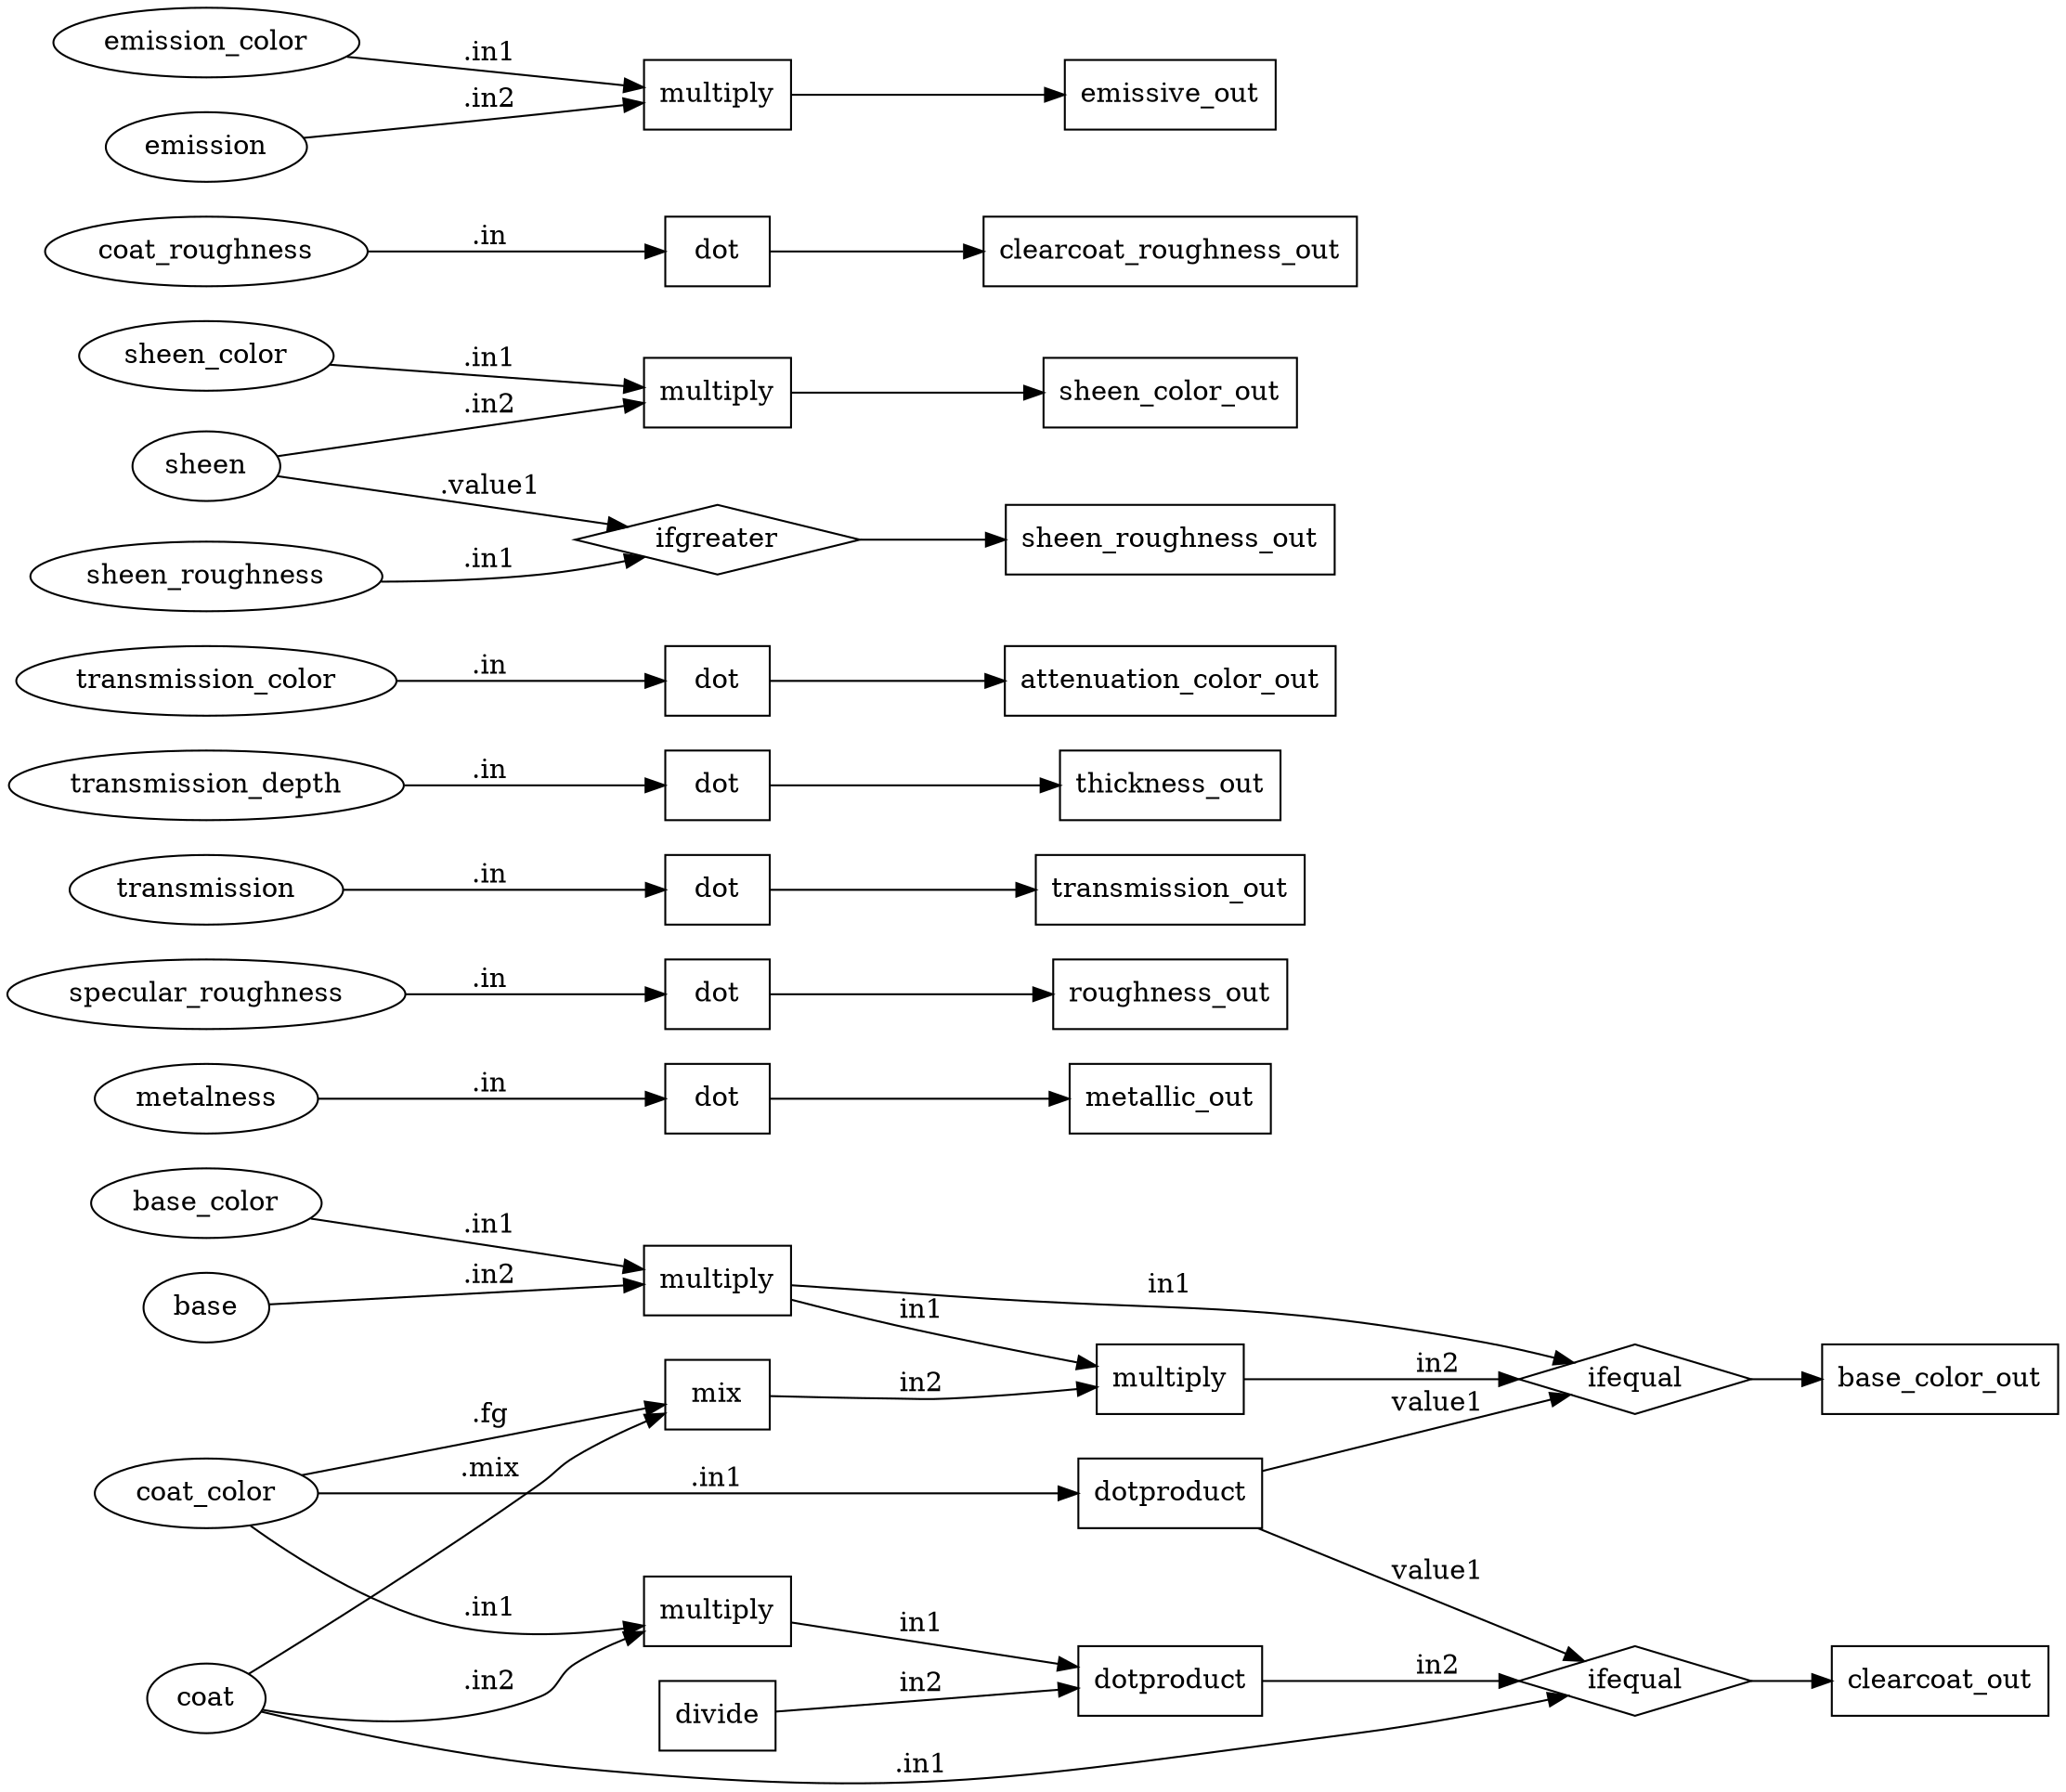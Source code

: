 digraph {
  rankdir = LR;
    NG_standard_surface_to_gltf_pbr_base_color [label= "ifequal"];
    NG_standard_surface_to_gltf_pbr_base_color[shape = diamond];
    NG_standard_surface_to_gltf_pbr_base_color ->     NG_standard_surface_to_gltf_pbr_base_color_out;
    NG_standard_surface_to_gltf_pbr_base_color_out [label= "base_color_out"];
    NG_standard_surface_to_gltf_pbr_base_color_out[shape = box]; 
    NG_standard_surface_to_gltf_pbr_has_coat_color [label= "dotproduct"];
    NG_standard_surface_to_gltf_pbr_has_coat_color[shape = box];
    NG_standard_surface_to_gltf_pbr_has_coat_color ->     NG_standard_surface_to_gltf_pbr_base_color [label= "value1"];
    NG_standard_surface_to_gltf_pbr_base_color [label= "ifequal"];
    NG_standard_surface_to_gltf_pbr_base_color[shape = diamond]; 
    NG_standard_surface_to_gltf_pbr_coat_colorINT [label="coat_color"];
    NG_standard_surface_to_gltf_pbr_coat_colorINT [shape = ellipse];
    NG_standard_surface_to_gltf_pbr_has_coat_color [label="dotproduct"];
    NG_standard_surface_to_gltf_pbr_coat_colorINT -> NG_standard_surface_to_gltf_pbr_has_coat_color [label=".in1"];
    NG_standard_surface_to_gltf_pbr_scaledBaseColor [label= "multiply"];
    NG_standard_surface_to_gltf_pbr_scaledBaseColor[shape = box];
    NG_standard_surface_to_gltf_pbr_scaledBaseColor ->     NG_standard_surface_to_gltf_pbr_base_color [label= "in1"];
    NG_standard_surface_to_gltf_pbr_base_color [label= "ifequal"];
    NG_standard_surface_to_gltf_pbr_base_color[shape = diamond]; 
    NG_standard_surface_to_gltf_pbr_base_colorINT [label="base_color"];
    NG_standard_surface_to_gltf_pbr_base_colorINT [shape = ellipse];
    NG_standard_surface_to_gltf_pbr_scaledBaseColor [label="multiply"];
    NG_standard_surface_to_gltf_pbr_base_colorINT -> NG_standard_surface_to_gltf_pbr_scaledBaseColor [label=".in1"];
    NG_standard_surface_to_gltf_pbr_baseINT [label="base"];
    NG_standard_surface_to_gltf_pbr_baseINT [shape = ellipse];
    NG_standard_surface_to_gltf_pbr_scaledBaseColor [label="multiply"];
    NG_standard_surface_to_gltf_pbr_baseINT -> NG_standard_surface_to_gltf_pbr_scaledBaseColor [label=".in2"];
    NG_standard_surface_to_gltf_pbr_mixedBaseColor [label= "multiply"];
    NG_standard_surface_to_gltf_pbr_mixedBaseColor[shape = box];
    NG_standard_surface_to_gltf_pbr_mixedBaseColor ->     NG_standard_surface_to_gltf_pbr_base_color [label= "in2"];
    NG_standard_surface_to_gltf_pbr_base_color [label= "ifequal"];
    NG_standard_surface_to_gltf_pbr_base_color[shape = diamond]; 
    NG_standard_surface_to_gltf_pbr_scaledBaseColor [label= "multiply"];
    NG_standard_surface_to_gltf_pbr_scaledBaseColor[shape = box];
    NG_standard_surface_to_gltf_pbr_scaledBaseColor ->     NG_standard_surface_to_gltf_pbr_mixedBaseColor [label= "in1"];
    NG_standard_surface_to_gltf_pbr_mixedBaseColor [label= "multiply"];
    NG_standard_surface_to_gltf_pbr_mixedBaseColor[shape = box]; 
    NG_standard_surface_to_gltf_pbr_coatAttenuation [label= "mix"];
    NG_standard_surface_to_gltf_pbr_coatAttenuation[shape = box];
    NG_standard_surface_to_gltf_pbr_coatAttenuation ->     NG_standard_surface_to_gltf_pbr_mixedBaseColor [label= "in2"];
    NG_standard_surface_to_gltf_pbr_mixedBaseColor [label= "multiply"];
    NG_standard_surface_to_gltf_pbr_mixedBaseColor[shape = box]; 
    NG_standard_surface_to_gltf_pbr_coat_colorINT [label="coat_color"];
    NG_standard_surface_to_gltf_pbr_coat_colorINT [shape = ellipse];
    NG_standard_surface_to_gltf_pbr_coatAttenuation [label="mix"];
    NG_standard_surface_to_gltf_pbr_coat_colorINT -> NG_standard_surface_to_gltf_pbr_coatAttenuation [label=".fg"];
    NG_standard_surface_to_gltf_pbr_coatINT [label="coat"];
    NG_standard_surface_to_gltf_pbr_coatINT [shape = ellipse];
    NG_standard_surface_to_gltf_pbr_coatAttenuation [label="mix"];
    NG_standard_surface_to_gltf_pbr_coatINT -> NG_standard_surface_to_gltf_pbr_coatAttenuation [label=".mix"];
    NG_standard_surface_to_gltf_pbr_metallic [label= "dot"];
    NG_standard_surface_to_gltf_pbr_metallic[shape = box];
    NG_standard_surface_to_gltf_pbr_metallic ->     NG_standard_surface_to_gltf_pbr_metallic_out;
    NG_standard_surface_to_gltf_pbr_metallic_out [label= "metallic_out"];
    NG_standard_surface_to_gltf_pbr_metallic_out[shape = box]; 
    NG_standard_surface_to_gltf_pbr_metalnessINT [label="metalness"];
    NG_standard_surface_to_gltf_pbr_metalnessINT [shape = ellipse];
    NG_standard_surface_to_gltf_pbr_metallic [label="dot"];
    NG_standard_surface_to_gltf_pbr_metalnessINT -> NG_standard_surface_to_gltf_pbr_metallic [label=".in"];
    NG_standard_surface_to_gltf_pbr_roughness [label= "dot"];
    NG_standard_surface_to_gltf_pbr_roughness[shape = box];
    NG_standard_surface_to_gltf_pbr_roughness ->     NG_standard_surface_to_gltf_pbr_roughness_out;
    NG_standard_surface_to_gltf_pbr_roughness_out [label= "roughness_out"];
    NG_standard_surface_to_gltf_pbr_roughness_out[shape = box]; 
    NG_standard_surface_to_gltf_pbr_specular_roughnessINT [label="specular_roughness"];
    NG_standard_surface_to_gltf_pbr_specular_roughnessINT [shape = ellipse];
    NG_standard_surface_to_gltf_pbr_roughness [label="dot"];
    NG_standard_surface_to_gltf_pbr_specular_roughnessINT -> NG_standard_surface_to_gltf_pbr_roughness [label=".in"];
    NG_standard_surface_to_gltf_pbr_transmission [label= "dot"];
    NG_standard_surface_to_gltf_pbr_transmission[shape = box];
    NG_standard_surface_to_gltf_pbr_transmission ->     NG_standard_surface_to_gltf_pbr_transmission_out;
    NG_standard_surface_to_gltf_pbr_transmission_out [label= "transmission_out"];
    NG_standard_surface_to_gltf_pbr_transmission_out[shape = box]; 
    NG_standard_surface_to_gltf_pbr_transmissionINT [label="transmission"];
    NG_standard_surface_to_gltf_pbr_transmissionINT [shape = ellipse];
    NG_standard_surface_to_gltf_pbr_transmission [label="dot"];
    NG_standard_surface_to_gltf_pbr_transmissionINT -> NG_standard_surface_to_gltf_pbr_transmission [label=".in"];
    NG_standard_surface_to_gltf_pbr_thickness [label= "dot"];
    NG_standard_surface_to_gltf_pbr_thickness[shape = box];
    NG_standard_surface_to_gltf_pbr_thickness ->     NG_standard_surface_to_gltf_pbr_thickness_out;
    NG_standard_surface_to_gltf_pbr_thickness_out [label= "thickness_out"];
    NG_standard_surface_to_gltf_pbr_thickness_out[shape = box]; 
    NG_standard_surface_to_gltf_pbr_transmission_depthINT [label="transmission_depth"];
    NG_standard_surface_to_gltf_pbr_transmission_depthINT [shape = ellipse];
    NG_standard_surface_to_gltf_pbr_thickness [label="dot"];
    NG_standard_surface_to_gltf_pbr_transmission_depthINT -> NG_standard_surface_to_gltf_pbr_thickness [label=".in"];
    NG_standard_surface_to_gltf_pbr_attenuation_color [label= "dot"];
    NG_standard_surface_to_gltf_pbr_attenuation_color[shape = box];
    NG_standard_surface_to_gltf_pbr_attenuation_color ->     NG_standard_surface_to_gltf_pbr_attenuation_color_out;
    NG_standard_surface_to_gltf_pbr_attenuation_color_out [label= "attenuation_color_out"];
    NG_standard_surface_to_gltf_pbr_attenuation_color_out[shape = box]; 
    NG_standard_surface_to_gltf_pbr_transmission_colorINT [label="transmission_color"];
    NG_standard_surface_to_gltf_pbr_transmission_colorINT [shape = ellipse];
    NG_standard_surface_to_gltf_pbr_attenuation_color [label="dot"];
    NG_standard_surface_to_gltf_pbr_transmission_colorINT -> NG_standard_surface_to_gltf_pbr_attenuation_color [label=".in"];
    NG_standard_surface_to_gltf_pbr_sheen_color [label= "multiply"];
    NG_standard_surface_to_gltf_pbr_sheen_color[shape = box];
    NG_standard_surface_to_gltf_pbr_sheen_color ->     NG_standard_surface_to_gltf_pbr_sheen_color_out;
    NG_standard_surface_to_gltf_pbr_sheen_color_out [label= "sheen_color_out"];
    NG_standard_surface_to_gltf_pbr_sheen_color_out[shape = box]; 
    NG_standard_surface_to_gltf_pbr_sheen_colorINT [label="sheen_color"];
    NG_standard_surface_to_gltf_pbr_sheen_colorINT [shape = ellipse];
    NG_standard_surface_to_gltf_pbr_sheen_color [label="multiply"];
    NG_standard_surface_to_gltf_pbr_sheen_colorINT -> NG_standard_surface_to_gltf_pbr_sheen_color [label=".in1"];
    NG_standard_surface_to_gltf_pbr_sheenINT [label="sheen"];
    NG_standard_surface_to_gltf_pbr_sheenINT [shape = ellipse];
    NG_standard_surface_to_gltf_pbr_sheen_color [label="multiply"];
    NG_standard_surface_to_gltf_pbr_sheenINT -> NG_standard_surface_to_gltf_pbr_sheen_color [label=".in2"];
    NG_standard_surface_to_gltf_pbr_sheen_roughness [label= "ifgreater"];
    NG_standard_surface_to_gltf_pbr_sheen_roughness[shape = diamond];
    NG_standard_surface_to_gltf_pbr_sheen_roughness ->     NG_standard_surface_to_gltf_pbr_sheen_roughness_out;
    NG_standard_surface_to_gltf_pbr_sheen_roughness_out [label= "sheen_roughness_out"];
    NG_standard_surface_to_gltf_pbr_sheen_roughness_out[shape = box]; 
    NG_standard_surface_to_gltf_pbr_sheenINT [label="sheen"];
    NG_standard_surface_to_gltf_pbr_sheenINT [shape = ellipse];
    NG_standard_surface_to_gltf_pbr_sheen_roughness [label="ifgreater"];
    NG_standard_surface_to_gltf_pbr_sheenINT -> NG_standard_surface_to_gltf_pbr_sheen_roughness [label=".value1"];
    NG_standard_surface_to_gltf_pbr_sheen_roughnessINT [label="sheen_roughness"];
    NG_standard_surface_to_gltf_pbr_sheen_roughnessINT [shape = ellipse];
    NG_standard_surface_to_gltf_pbr_sheen_roughness [label="ifgreater"];
    NG_standard_surface_to_gltf_pbr_sheen_roughnessINT -> NG_standard_surface_to_gltf_pbr_sheen_roughness [label=".in1"];
    NG_standard_surface_to_gltf_pbr_clearcoat [label= "ifequal"];
    NG_standard_surface_to_gltf_pbr_clearcoat[shape = diamond];
    NG_standard_surface_to_gltf_pbr_clearcoat ->     NG_standard_surface_to_gltf_pbr_clearcoat_out;
    NG_standard_surface_to_gltf_pbr_clearcoat_out [label= "clearcoat_out"];
    NG_standard_surface_to_gltf_pbr_clearcoat_out[shape = box]; 
    NG_standard_surface_to_gltf_pbr_coatINT [label="coat"];
    NG_standard_surface_to_gltf_pbr_coatINT [shape = ellipse];
    NG_standard_surface_to_gltf_pbr_clearcoat [label="ifequal"];
    NG_standard_surface_to_gltf_pbr_coatINT -> NG_standard_surface_to_gltf_pbr_clearcoat [label=".in1"];
    NG_standard_surface_to_gltf_pbr_has_coat_color [label= "dotproduct"];
    NG_standard_surface_to_gltf_pbr_has_coat_color[shape = box];
    NG_standard_surface_to_gltf_pbr_has_coat_color ->     NG_standard_surface_to_gltf_pbr_clearcoat [label= "value1"];
    NG_standard_surface_to_gltf_pbr_clearcoat [label= "ifequal"];
    NG_standard_surface_to_gltf_pbr_clearcoat[shape = diamond]; 
    NG_standard_surface_to_gltf_pbr_weightedCoat [label= "dotproduct"];
    NG_standard_surface_to_gltf_pbr_weightedCoat[shape = box];
    NG_standard_surface_to_gltf_pbr_weightedCoat ->     NG_standard_surface_to_gltf_pbr_clearcoat [label= "in2"];
    NG_standard_surface_to_gltf_pbr_clearcoat [label= "ifequal"];
    NG_standard_surface_to_gltf_pbr_clearcoat[shape = diamond]; 
    NG_standard_surface_to_gltf_pbr_coatColor [label= "multiply"];
    NG_standard_surface_to_gltf_pbr_coatColor[shape = box];
    NG_standard_surface_to_gltf_pbr_coatColor ->     NG_standard_surface_to_gltf_pbr_weightedCoat [label= "in1"];
    NG_standard_surface_to_gltf_pbr_weightedCoat [label= "dotproduct"];
    NG_standard_surface_to_gltf_pbr_weightedCoat[shape = box]; 
    NG_standard_surface_to_gltf_pbr_coat_colorINT [label="coat_color"];
    NG_standard_surface_to_gltf_pbr_coat_colorINT [shape = ellipse];
    NG_standard_surface_to_gltf_pbr_coatColor [label="multiply"];
    NG_standard_surface_to_gltf_pbr_coat_colorINT -> NG_standard_surface_to_gltf_pbr_coatColor [label=".in1"];
    NG_standard_surface_to_gltf_pbr_coatINT [label="coat"];
    NG_standard_surface_to_gltf_pbr_coatINT [shape = ellipse];
    NG_standard_surface_to_gltf_pbr_coatColor [label="multiply"];
    NG_standard_surface_to_gltf_pbr_coatINT -> NG_standard_surface_to_gltf_pbr_coatColor [label=".in2"];
    NG_standard_surface_to_gltf_pbr_constantOneThird [label= "divide"];
    NG_standard_surface_to_gltf_pbr_constantOneThird[shape = box];
    NG_standard_surface_to_gltf_pbr_constantOneThird ->     NG_standard_surface_to_gltf_pbr_weightedCoat [label= "in2"];
    NG_standard_surface_to_gltf_pbr_weightedCoat [label= "dotproduct"];
    NG_standard_surface_to_gltf_pbr_weightedCoat[shape = box]; 
    NG_standard_surface_to_gltf_pbr_clearcoat_roughness [label= "dot"];
    NG_standard_surface_to_gltf_pbr_clearcoat_roughness[shape = box];
    NG_standard_surface_to_gltf_pbr_clearcoat_roughness ->     NG_standard_surface_to_gltf_pbr_clearcoat_roughness_out;
    NG_standard_surface_to_gltf_pbr_clearcoat_roughness_out [label= "clearcoat_roughness_out"];
    NG_standard_surface_to_gltf_pbr_clearcoat_roughness_out[shape = box]; 
    NG_standard_surface_to_gltf_pbr_coat_roughnessINT [label="coat_roughness"];
    NG_standard_surface_to_gltf_pbr_coat_roughnessINT [shape = ellipse];
    NG_standard_surface_to_gltf_pbr_clearcoat_roughness [label="dot"];
    NG_standard_surface_to_gltf_pbr_coat_roughnessINT -> NG_standard_surface_to_gltf_pbr_clearcoat_roughness [label=".in"];
    NG_standard_surface_to_gltf_pbr_emissive [label= "multiply"];
    NG_standard_surface_to_gltf_pbr_emissive[shape = box];
    NG_standard_surface_to_gltf_pbr_emissive ->     NG_standard_surface_to_gltf_pbr_emissive_out;
    NG_standard_surface_to_gltf_pbr_emissive_out [label= "emissive_out"];
    NG_standard_surface_to_gltf_pbr_emissive_out[shape = box]; 
    NG_standard_surface_to_gltf_pbr_emission_colorINT [label="emission_color"];
    NG_standard_surface_to_gltf_pbr_emission_colorINT [shape = ellipse];
    NG_standard_surface_to_gltf_pbr_emissive [label="multiply"];
    NG_standard_surface_to_gltf_pbr_emission_colorINT -> NG_standard_surface_to_gltf_pbr_emissive [label=".in1"];
    NG_standard_surface_to_gltf_pbr_emissionINT [label="emission"];
    NG_standard_surface_to_gltf_pbr_emissionINT [shape = ellipse];
    NG_standard_surface_to_gltf_pbr_emissive [label="multiply"];
    NG_standard_surface_to_gltf_pbr_emissionINT -> NG_standard_surface_to_gltf_pbr_emissive [label=".in2"];
}
